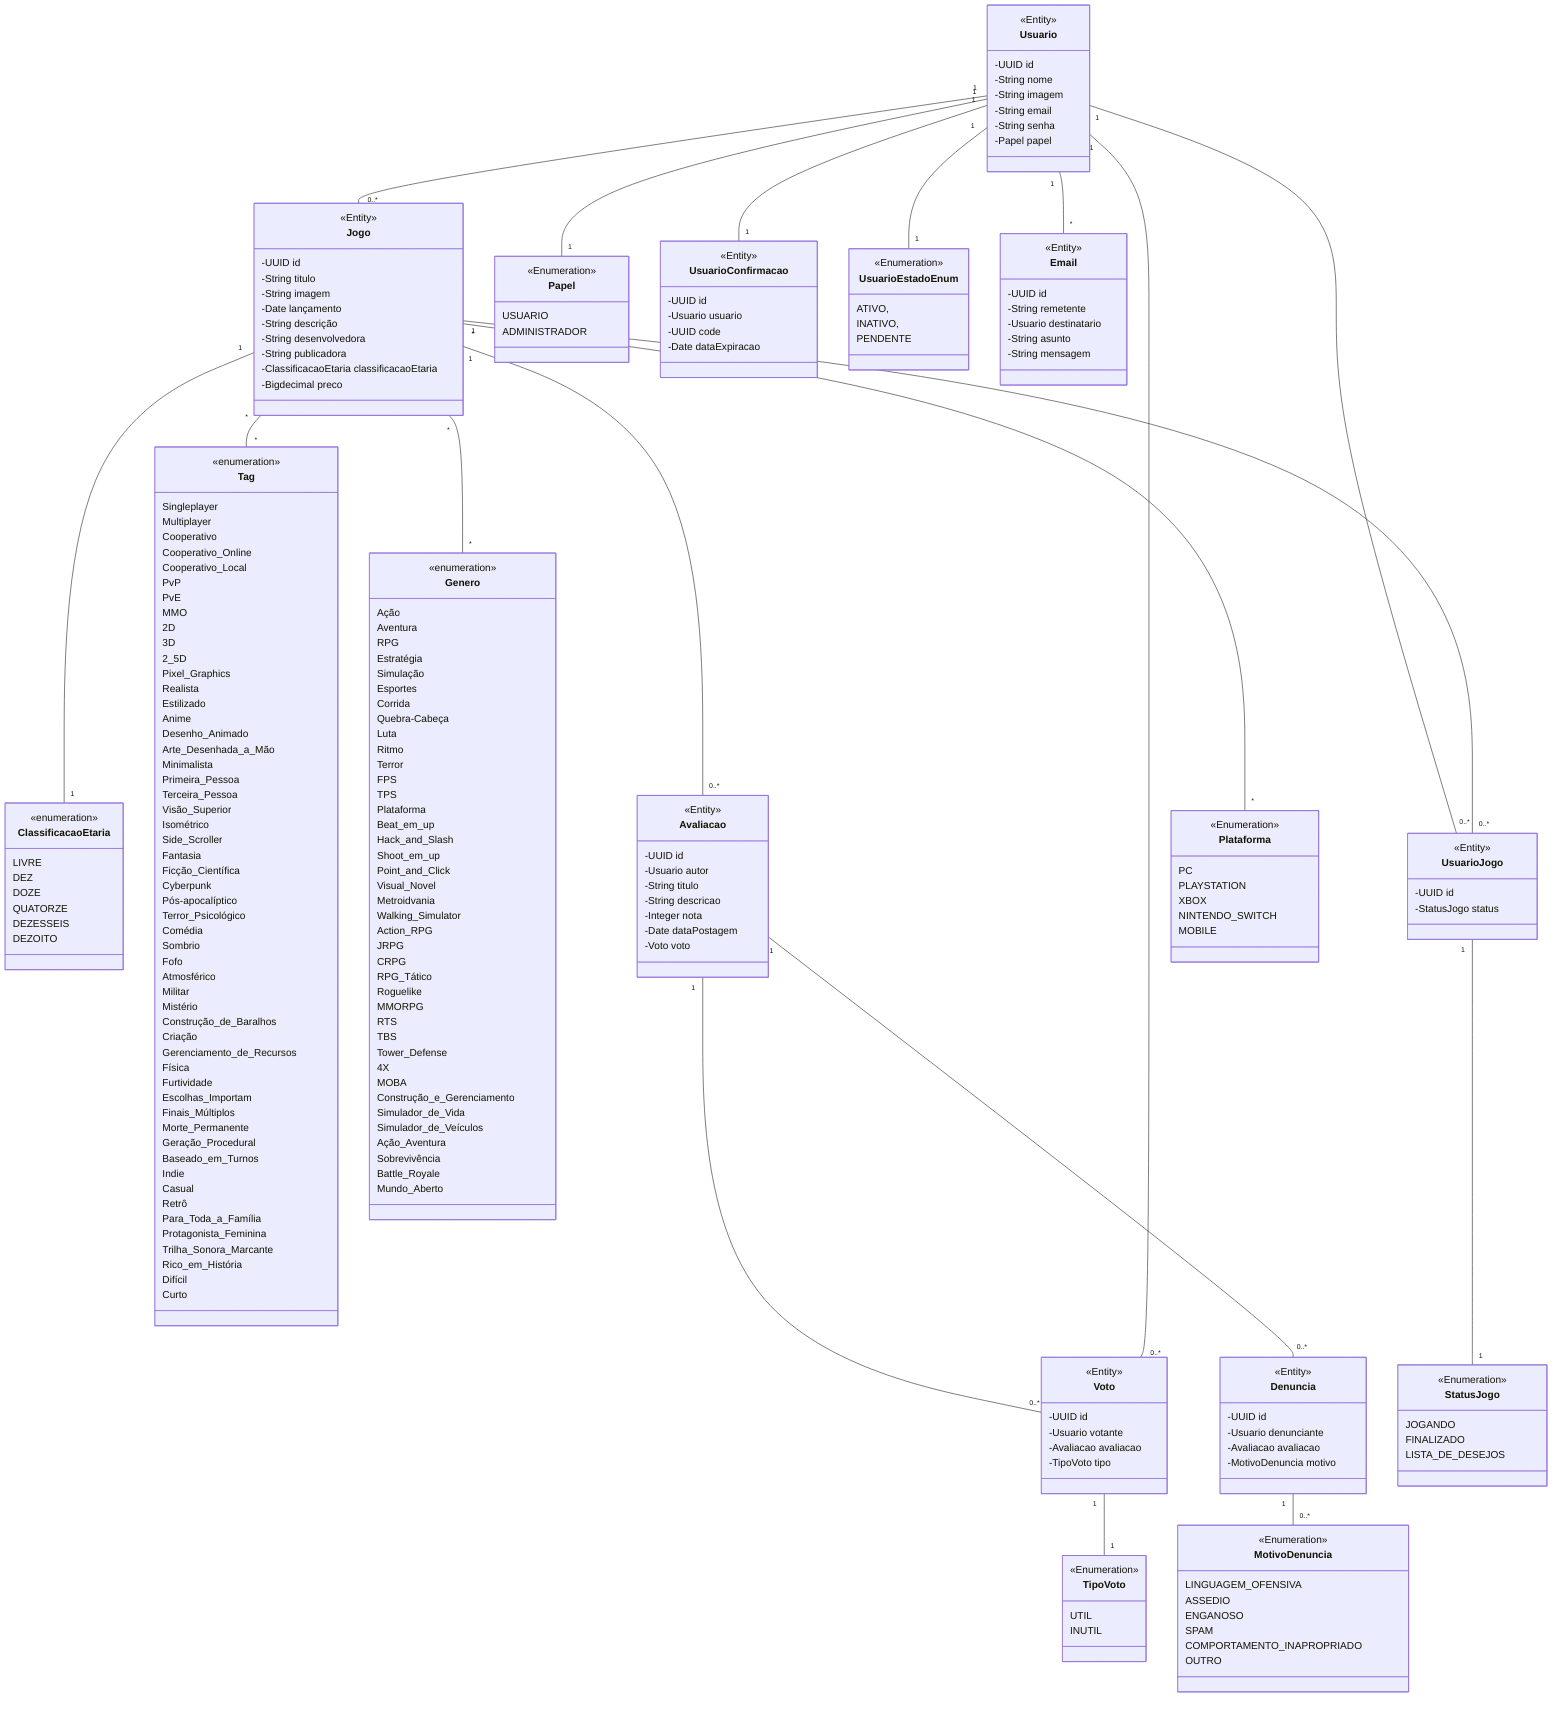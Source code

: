 classDiagram
    
    class Jogo{
        <<Entity>>
        -UUID id
        -String titulo
        -String imagem 
        -Date   lançamento
        -String descrição
        -String desenvolvedora
        -String publicadora
        -ClassificacaoEtaria classificacaoEtaria
        -Bigdecimal preco
    }

    class ClassificacaoEtaria {
        <<enumeration>>
        LIVRE
        DEZ
        DOZE
        QUATORZE
        DEZESSEIS
        DEZOITO
    }

    class Tag {
        <<enumeration>>
        
        Singleplayer
        Multiplayer
        Cooperativo
        Cooperativo_Online
        Cooperativo_Local
        PvP
        PvE
        MMO
        
        2D
        3D
        2_5D
        Pixel_Graphics
        Realista
        Estilizado
        Anime
        Desenho_Animado
        Arte_Desenhada_a_Mão
        Minimalista
        
        Primeira_Pessoa
        Terceira_Pessoa
        Visão_Superior
        Isométrico
        Side_Scroller
        
        Fantasia
        Ficção_Científica
        Cyberpunk
        Pós-apocalíptico
        Terror_Psicológico
        Comédia
        Sombrio
        Fofo
        Atmosférico
        Militar
        Mistério
        
        Construção_de_Baralhos
        Criação
        Gerenciamento_de_Recursos
        Física
        Furtividade
        Escolhas_Importam
        Finais_Múltiplos
        Morte_Permanente
        Geração_Procedural
        Baseado_em_Turnos
        
        Indie
        Casual
        Retrô
        Para_Toda_a_Família
        Protagonista_Feminina
        Trilha_Sonora_Marcante
        Rico_em_História
        Difícil
        Curto
    }

    class Genero{
        <<enumeration>>
        Ação
        Aventura
        RPG
        Estratégia
        Simulação
        Esportes
        Corrida
        Quebra-Cabeça
        Luta
        Ritmo
        Terror
        
        FPS
        TPS
        Plataforma
        Beat_em_up
        Hack_and_Slash
        Shoot_em_up
        
        Point_and_Click
        Visual_Novel
        Metroidvania
        Walking_Simulator
        
        Action_RPG
        JRPG
        CRPG
        RPG_Tático
        Roguelike
        MMORPG
        
        RTS
        TBS
        Tower_Defense
        4X
        MOBA
        
        Construção_e_Gerenciamento
        Simulador_de_Vida
        Simulador_de_Veículos
        
        Ação_Aventura
        Sobrevivência
        Battle_Royale
        Mundo_Aberto
    }

    class Usuario{
        <<Entity>>
        -UUID id
        -String nome
        -String imagem
        -String email
        -String senha
        -Papel papel
    }

    class Avaliacao{
        <<Entity>>
        -UUID id
        -Usuario autor
        -String titulo
        -String descricao
        -Integer nota
        -Date dataPostagem
        -Voto voto
    }

    class Voto {
        <<Entity>>
        -UUID id
        -Usuario votante
        -Avaliacao avaliacao
        -TipoVoto tipo
    }

    class Denuncia {
        <<Entity>>
        -UUID id
        -Usuario denunciante
        -Avaliacao avaliacao
        -MotivoDenuncia motivo
    }

    class UsuarioJogo {
        <<Entity>>
        -UUID id
        -StatusJogo status
    }

    class StatusJogo {
        <<Enumeration>>
        JOGANDO
        FINALIZADO
        LISTA_DE_DESEJOS
    }


    class TipoVoto {
        <<Enumeration>>
        UTIL
        INUTIL
    }

    class Papel {
        <<Enumeration>>
        USUARIO
        ADMINISTRADOR
    }

    class Plataforma{
        <<Enumeration>>
        PC
        PLAYSTATION
        XBOX
        NINTENDO_SWITCH
        MOBILE
    }

    class UsuarioConfirmacao{
        <<Entity>>
        -UUID id
        -Usuario usuario
        -UUID code
        -Date dataExpiracao
    }

    class UsuarioEstadoEnum {
        <<Enumeration>>
        ATIVO,
        INATIVO,
        PENDENTE
    }

    class Email{
        <<Entity>>
        -UUID id
        -String remetente
        -Usuario destinatario
        -String asunto
        -String mensagem
    }


    class MotivoDenuncia {
        <<Enumeration>>
        LINGUAGEM_OFENSIVA
        ASSEDIO
        ENGANOSO
        SPAM
        COMPORTAMENTO_INAPROPRIADO
        OUTRO
    }

Jogo "1" -- "0..*" Avaliacao
Usuario "1" -- "0..*" Jogo 
Avaliacao "1" -- "0..*" Voto 
Avaliacao "1" -- "0..*" Denuncia 
Denuncia "1" -- "0..*" MotivoDenuncia 
Usuario "1" -- "0..*" Voto 

UsuarioJogo "1" -- "1" StatusJogo
Usuario "1" -- "0..*" UsuarioJogo
Jogo "1" -- "0..*" UsuarioJogo

Jogo "*" -- "*" Plataforma
Jogo "*" -- "*" Genero
Jogo "*" -- "*" Tag
Jogo "1" -- "1" ClassificacaoEtaria

Voto "1" -- "1" TipoVoto

Usuario "1" -- "1" Papel
Usuario "1" -- "1" UsuarioConfirmacao
Usuario "1" -- "1" UsuarioEstadoEnum
Usuario "1" -- "*" Email